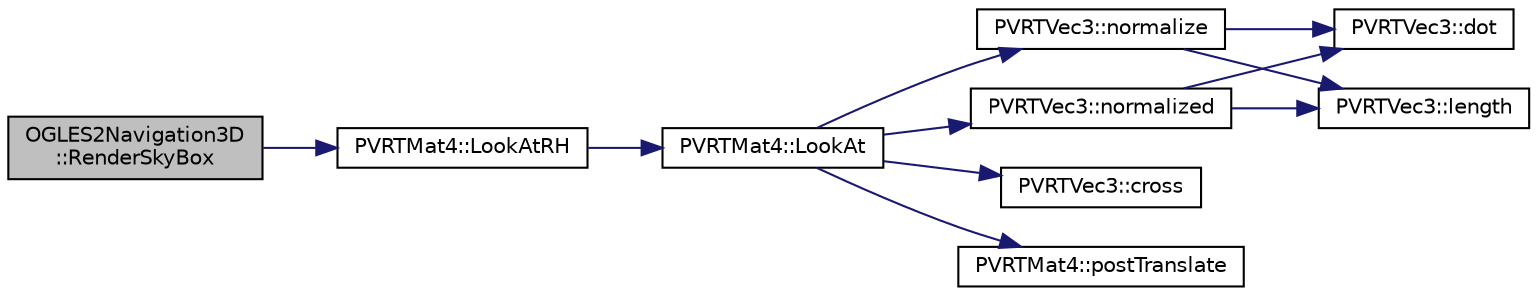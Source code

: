 digraph "OGLES2Navigation3D::RenderSkyBox"
{
  edge [fontname="Helvetica",fontsize="10",labelfontname="Helvetica",labelfontsize="10"];
  node [fontname="Helvetica",fontsize="10",shape=record];
  rankdir="LR";
  Node1 [label="OGLES2Navigation3D\l::RenderSkyBox",height=0.2,width=0.4,color="black", fillcolor="grey75", style="filled", fontcolor="black"];
  Node1 -> Node2 [color="midnightblue",fontsize="10",style="solid"];
  Node2 [label="PVRTMat4::LookAtRH",height=0.2,width=0.4,color="black", fillcolor="white", style="filled",URL="$struct_p_v_r_t_mat4.html#a2c91f861b78d38e0f9ea3c6728a0b03a",tooltip="Create a look-at view matrix for a right hand coordinate system. "];
  Node2 -> Node3 [color="midnightblue",fontsize="10",style="solid"];
  Node3 [label="PVRTMat4::LookAt",height=0.2,width=0.4,color="black", fillcolor="white", style="filled",URL="$struct_p_v_r_t_mat4.html#a499e05ac090b56a6c9478b254d68cab5",tooltip="Create a look-at view matrix. "];
  Node3 -> Node4 [color="midnightblue",fontsize="10",style="solid"];
  Node4 [label="PVRTVec3::normalize",height=0.2,width=0.4,color="black", fillcolor="white", style="filled",URL="$struct_p_v_r_t_vec3.html#a18fbcf5025ed7c64bb00ba27f94302a4",tooltip="normalizes the vector "];
  Node4 -> Node5 [color="midnightblue",fontsize="10",style="solid"];
  Node5 [label="PVRTVec3::dot",height=0.2,width=0.4,color="black", fillcolor="white", style="filled",URL="$struct_p_v_r_t_vec3.html#af9156c21175c3f3b04fb11295f336623",tooltip="calculate the scalar product of two PVRTVec3s "];
  Node4 -> Node6 [color="midnightblue",fontsize="10",style="solid"];
  Node6 [label="PVRTVec3::length",height=0.2,width=0.4,color="black", fillcolor="white", style="filled",URL="$struct_p_v_r_t_vec3.html#aa2c1f573d504ea9ebe52d112cfd91222",tooltip="calculates the magnitude of the vector "];
  Node3 -> Node7 [color="midnightblue",fontsize="10",style="solid"];
  Node7 [label="PVRTVec3::cross",height=0.2,width=0.4,color="black", fillcolor="white", style="filled",URL="$struct_p_v_r_t_vec3.html#ae5c0781b20ea9945ba92567e77782b92",tooltip="calculate the cross product of two PVRTVec3s "];
  Node3 -> Node8 [color="midnightblue",fontsize="10",style="solid"];
  Node8 [label="PVRTVec3::normalized",height=0.2,width=0.4,color="black", fillcolor="white", style="filled",URL="$struct_p_v_r_t_vec3.html#ac5c54e180c246587037d2f7fa2c4d12d",tooltip="returns a normalized vector of the same direction as this vector "];
  Node8 -> Node5 [color="midnightblue",fontsize="10",style="solid"];
  Node8 -> Node6 [color="midnightblue",fontsize="10",style="solid"];
  Node3 -> Node9 [color="midnightblue",fontsize="10",style="solid"];
  Node9 [label="PVRTMat4::postTranslate",height=0.2,width=0.4,color="black", fillcolor="white", style="filled",URL="$struct_p_v_r_t_mat4.html#a53a4cffcb0692d8c7d8bc180d8235a8d",tooltip="Alters the translation component of the transformation matrix. "];
}
